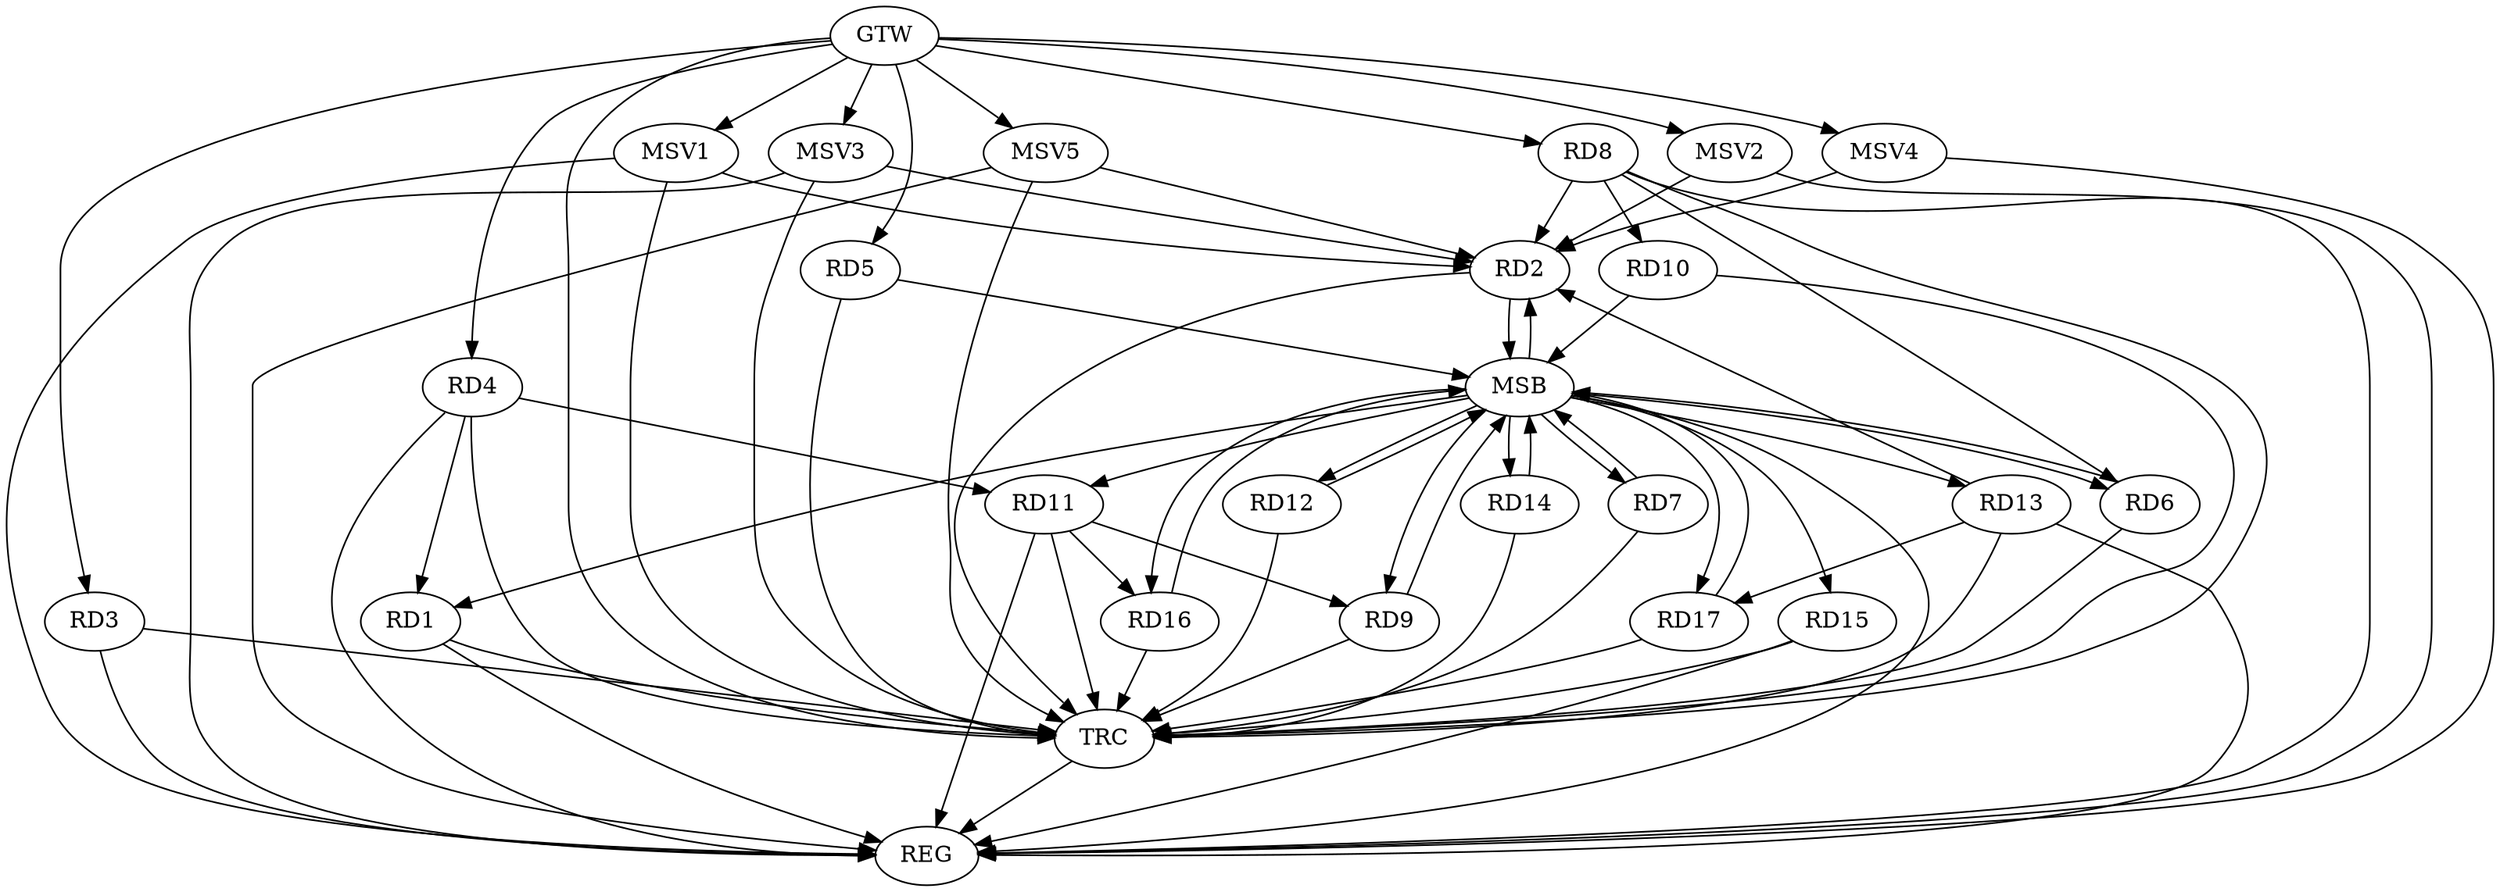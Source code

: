 strict digraph G {
  RD1 [ label="RD1" ];
  RD2 [ label="RD2" ];
  RD3 [ label="RD3" ];
  RD4 [ label="RD4" ];
  RD5 [ label="RD5" ];
  RD6 [ label="RD6" ];
  RD7 [ label="RD7" ];
  RD8 [ label="RD8" ];
  RD9 [ label="RD9" ];
  RD10 [ label="RD10" ];
  RD11 [ label="RD11" ];
  RD12 [ label="RD12" ];
  RD13 [ label="RD13" ];
  RD14 [ label="RD14" ];
  RD15 [ label="RD15" ];
  RD16 [ label="RD16" ];
  RD17 [ label="RD17" ];
  GTW [ label="GTW" ];
  REG [ label="REG" ];
  MSB [ label="MSB" ];
  TRC [ label="TRC" ];
  MSV1 [ label="MSV1" ];
  MSV2 [ label="MSV2" ];
  MSV3 [ label="MSV3" ];
  MSV4 [ label="MSV4" ];
  MSV5 [ label="MSV5" ];
  RD4 -> RD1;
  RD8 -> RD2;
  RD13 -> RD2;
  RD4 -> RD11;
  RD8 -> RD6;
  RD8 -> RD10;
  RD11 -> RD9;
  RD11 -> RD16;
  RD13 -> RD17;
  GTW -> RD3;
  GTW -> RD4;
  GTW -> RD5;
  GTW -> RD8;
  RD1 -> REG;
  RD3 -> REG;
  RD4 -> REG;
  RD8 -> REG;
  RD11 -> REG;
  RD13 -> REG;
  RD15 -> REG;
  RD2 -> MSB;
  MSB -> RD11;
  MSB -> REG;
  RD5 -> MSB;
  MSB -> RD6;
  MSB -> RD13;
  MSB -> RD15;
  RD6 -> MSB;
  MSB -> RD7;
  RD7 -> MSB;
  MSB -> RD17;
  RD9 -> MSB;
  MSB -> RD12;
  MSB -> RD16;
  RD10 -> MSB;
  MSB -> RD2;
  RD12 -> MSB;
  MSB -> RD14;
  RD14 -> MSB;
  RD16 -> MSB;
  MSB -> RD1;
  MSB -> RD9;
  RD17 -> MSB;
  RD1 -> TRC;
  RD2 -> TRC;
  RD3 -> TRC;
  RD4 -> TRC;
  RD5 -> TRC;
  RD6 -> TRC;
  RD7 -> TRC;
  RD8 -> TRC;
  RD9 -> TRC;
  RD10 -> TRC;
  RD11 -> TRC;
  RD12 -> TRC;
  RD13 -> TRC;
  RD14 -> TRC;
  RD15 -> TRC;
  RD16 -> TRC;
  RD17 -> TRC;
  GTW -> TRC;
  TRC -> REG;
  MSV1 -> RD2;
  GTW -> MSV1;
  MSV1 -> REG;
  MSV1 -> TRC;
  MSV2 -> RD2;
  GTW -> MSV2;
  MSV2 -> REG;
  MSV3 -> RD2;
  GTW -> MSV3;
  MSV3 -> REG;
  MSV3 -> TRC;
  MSV4 -> RD2;
  GTW -> MSV4;
  MSV4 -> REG;
  MSV5 -> RD2;
  GTW -> MSV5;
  MSV5 -> REG;
  MSV5 -> TRC;
}
